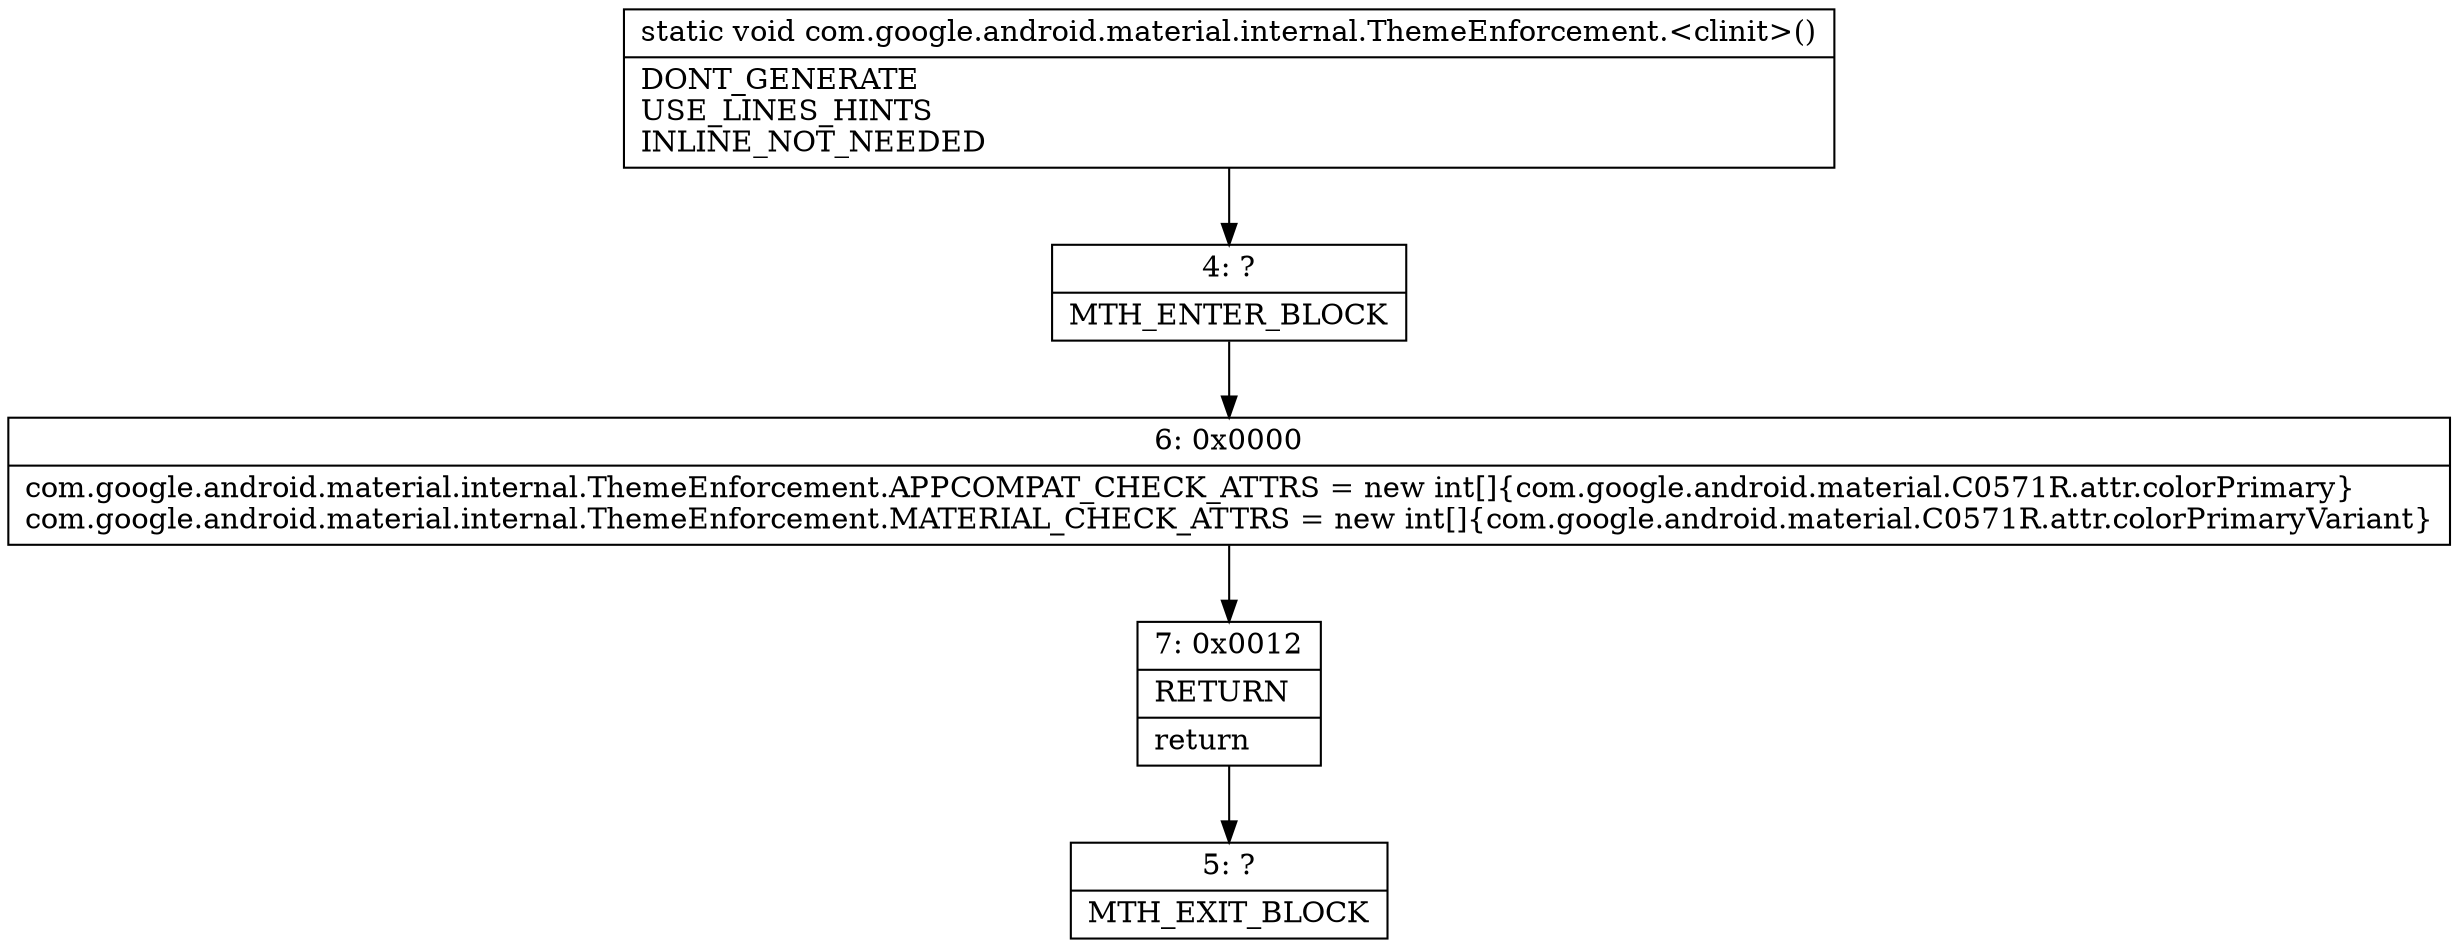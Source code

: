 digraph "CFG forcom.google.android.material.internal.ThemeEnforcement.\<clinit\>()V" {
Node_4 [shape=record,label="{4\:\ ?|MTH_ENTER_BLOCK\l}"];
Node_6 [shape=record,label="{6\:\ 0x0000|com.google.android.material.internal.ThemeEnforcement.APPCOMPAT_CHECK_ATTRS = new int[]\{com.google.android.material.C0571R.attr.colorPrimary\}\lcom.google.android.material.internal.ThemeEnforcement.MATERIAL_CHECK_ATTRS = new int[]\{com.google.android.material.C0571R.attr.colorPrimaryVariant\}\l}"];
Node_7 [shape=record,label="{7\:\ 0x0012|RETURN\l|return\l}"];
Node_5 [shape=record,label="{5\:\ ?|MTH_EXIT_BLOCK\l}"];
MethodNode[shape=record,label="{static void com.google.android.material.internal.ThemeEnforcement.\<clinit\>()  | DONT_GENERATE\lUSE_LINES_HINTS\lINLINE_NOT_NEEDED\l}"];
MethodNode -> Node_4;Node_4 -> Node_6;
Node_6 -> Node_7;
Node_7 -> Node_5;
}

